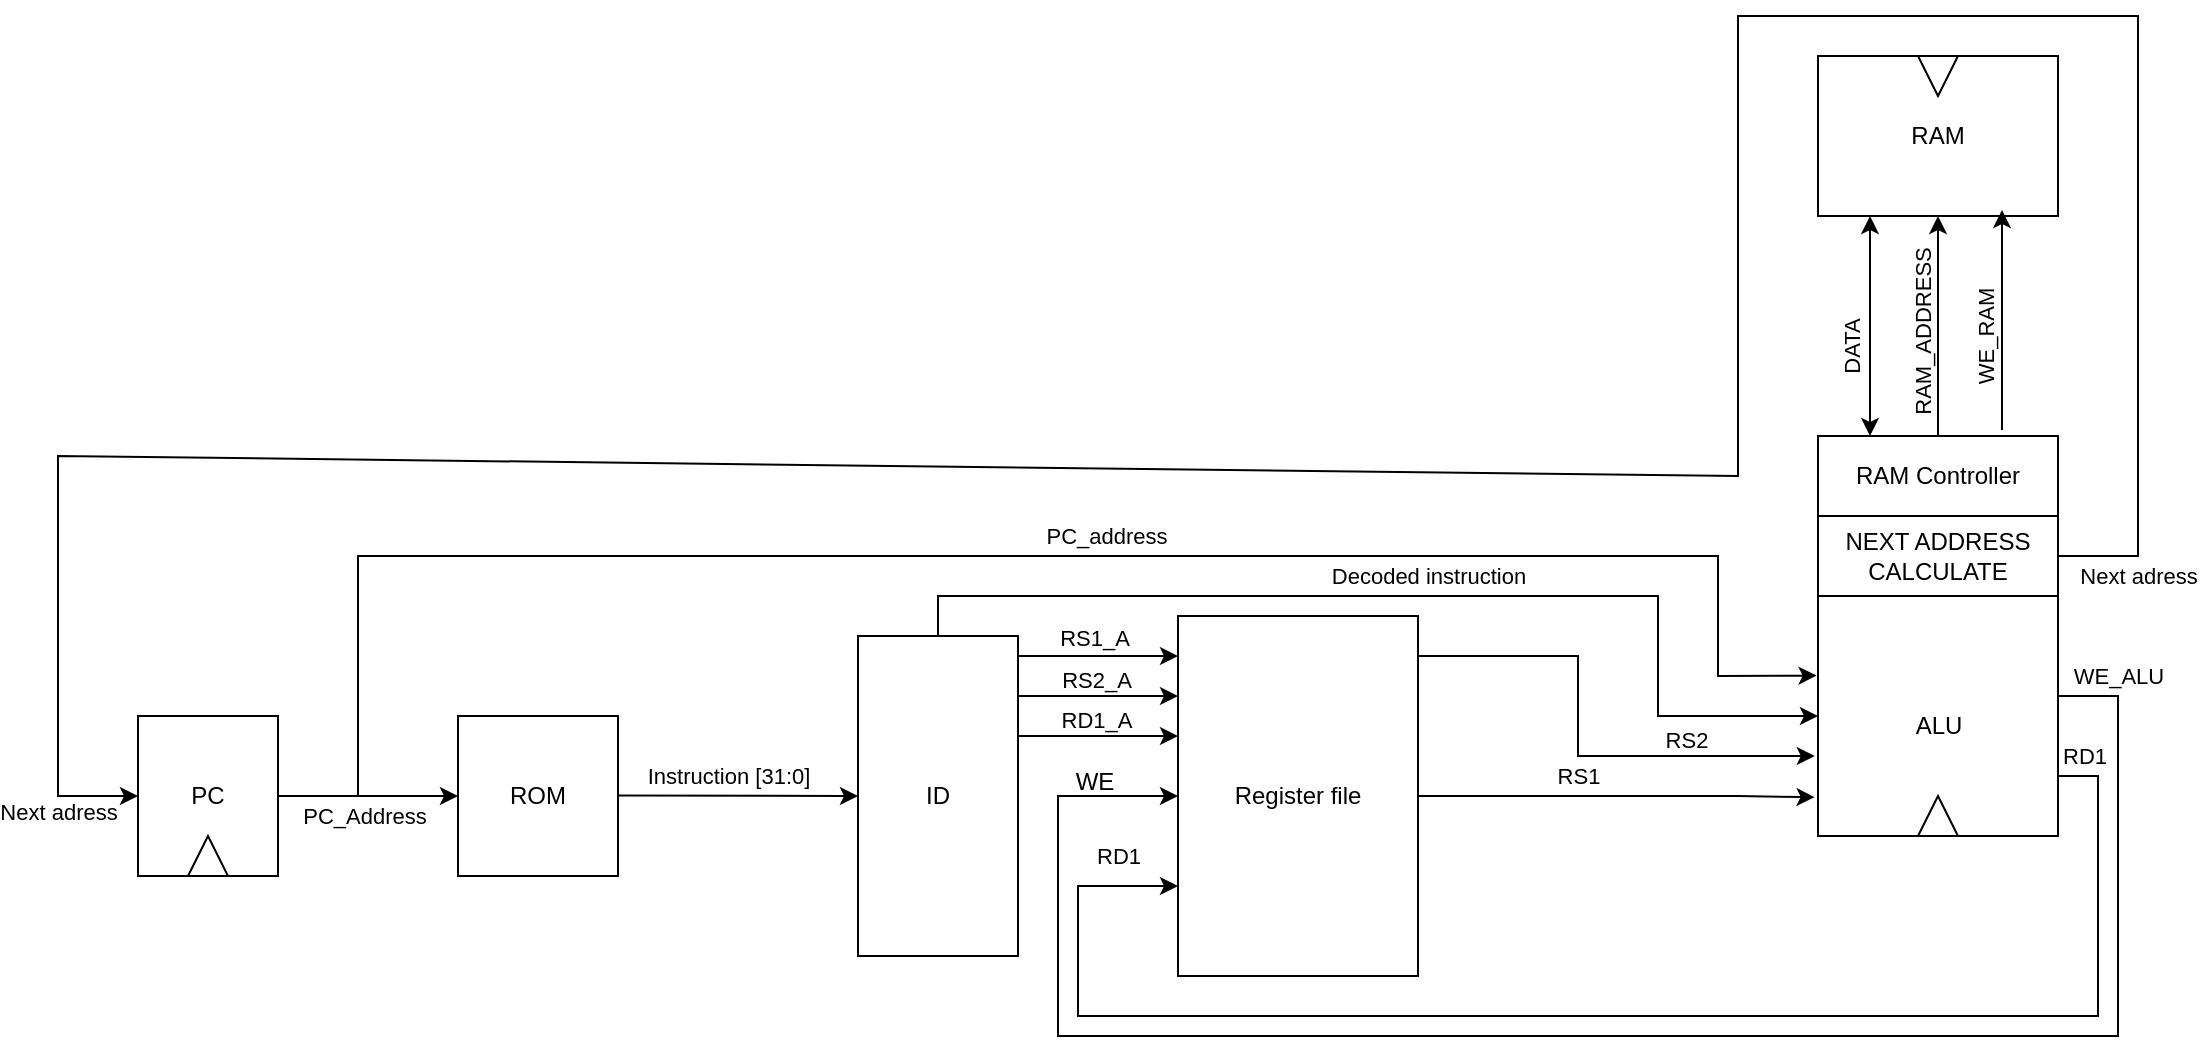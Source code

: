 <mxfile>
    <diagram name="Страница — 1" id="DPWCWUmwUdzIHu66x9n9">
        <mxGraphModel dx="998" dy="1175" grid="0" gridSize="10" guides="1" tooltips="1" connect="1" arrows="1" fold="1" page="0" pageScale="1" pageWidth="1169" pageHeight="827" background="#FFFFFF" math="0" shadow="0">
            <root>
                <mxCell id="0"/>
                <mxCell id="1" parent="0"/>
                <mxCell id="4SYehKu4-7LgS69gVi2z-3" value="ROM" style="rounded=0;whiteSpace=wrap;html=1;" parent="1" vertex="1">
                    <mxGeometry x="360" y="200" width="80" height="80" as="geometry"/>
                </mxCell>
                <mxCell id="4SYehKu4-7LgS69gVi2z-56" style="edgeStyle=orthogonalEdgeStyle;rounded=0;orthogonalLoop=1;jettySize=auto;html=1;exitX=1;exitY=0.75;exitDx=0;exitDy=0;entryX=0;entryY=0.5;entryDx=0;entryDy=0;" parent="1" edge="1">
                    <mxGeometry relative="1" as="geometry">
                        <mxPoint x="1160" y="210" as="sourcePoint"/>
                        <mxPoint x="720" y="240" as="targetPoint"/>
                        <Array as="points">
                            <mxPoint x="1160" y="190"/>
                            <mxPoint x="1190" y="190"/>
                            <mxPoint x="1190" y="360"/>
                            <mxPoint x="660" y="360"/>
                            <mxPoint x="660" y="240"/>
                        </Array>
                    </mxGeometry>
                </mxCell>
                <mxCell id="11" value="WE_ALU" style="edgeLabel;html=1;align=center;verticalAlign=middle;resizable=0;points=[];" parent="4SYehKu4-7LgS69gVi2z-56" vertex="1" connectable="0">
                    <mxGeometry x="-0.833" y="-1" relative="1" as="geometry">
                        <mxPoint x="1" y="-38" as="offset"/>
                    </mxGeometry>
                </mxCell>
                <mxCell id="8" style="edgeStyle=none;rounded=0;html=1;exitX=0.25;exitY=0;exitDx=0;exitDy=0;entryX=0;entryY=0.7;entryDx=0;entryDy=0;entryPerimeter=0;" parent="1" source="4SYehKu4-7LgS69gVi2z-4" target="4SYehKu4-7LgS69gVi2z-34" edge="1">
                    <mxGeometry relative="1" as="geometry">
                        <Array as="points">
                            <mxPoint x="600" y="160"/>
                            <mxPoint x="600" y="140"/>
                            <mxPoint x="960" y="140"/>
                            <mxPoint x="960" y="200"/>
                        </Array>
                    </mxGeometry>
                </mxCell>
                <mxCell id="9" value="Decoded instruction" style="edgeLabel;html=1;align=center;verticalAlign=middle;resizable=0;points=[];" parent="8" vertex="1" connectable="0">
                    <mxGeometry x="-0.01" y="-1" relative="1" as="geometry">
                        <mxPoint x="17" y="-11" as="offset"/>
                    </mxGeometry>
                </mxCell>
                <mxCell id="4SYehKu4-7LgS69gVi2z-4" value="ID" style="rounded=0;whiteSpace=wrap;html=1;" parent="1" vertex="1">
                    <mxGeometry x="560" y="160" width="80" height="160" as="geometry"/>
                </mxCell>
                <mxCell id="4SYehKu4-7LgS69gVi2z-5" value="" style="group;" parent="1" vertex="1" connectable="0">
                    <mxGeometry x="200" y="200" width="70" height="80" as="geometry"/>
                </mxCell>
                <mxCell id="4SYehKu4-7LgS69gVi2z-1" value="PC" style="rounded=0;whiteSpace=wrap;html=1;movable=0;resizable=0;rotatable=0;deletable=0;editable=0;locked=1;connectable=0;" parent="4SYehKu4-7LgS69gVi2z-5" vertex="1">
                    <mxGeometry width="70" height="80" as="geometry"/>
                </mxCell>
                <mxCell id="4SYehKu4-7LgS69gVi2z-6" value="" style="triangle;whiteSpace=wrap;html=1;rotation=-90;" parent="4SYehKu4-7LgS69gVi2z-5" vertex="1">
                    <mxGeometry x="25" y="60" width="20" height="20" as="geometry"/>
                </mxCell>
                <mxCell id="4SYehKu4-7LgS69gVi2z-7" value="" style="endArrow=classic;html=1;rounded=0;" parent="1" edge="1">
                    <mxGeometry width="50" height="50" relative="1" as="geometry">
                        <mxPoint x="270" y="240" as="sourcePoint"/>
                        <mxPoint x="360" y="240" as="targetPoint"/>
                    </mxGeometry>
                </mxCell>
                <mxCell id="4SYehKu4-7LgS69gVi2z-8" value="PC_Address" style="edgeLabel;html=1;align=center;verticalAlign=middle;resizable=0;points=[];" parent="4SYehKu4-7LgS69gVi2z-7" vertex="1" connectable="0">
                    <mxGeometry x="-0.27" relative="1" as="geometry">
                        <mxPoint x="10" y="10" as="offset"/>
                    </mxGeometry>
                </mxCell>
                <mxCell id="4SYehKu4-7LgS69gVi2z-9" value="" style="endArrow=classic;html=1;rounded=0;entryX=0;entryY=0.5;entryDx=0;entryDy=0;" parent="1" target="4SYehKu4-7LgS69gVi2z-4" edge="1">
                    <mxGeometry width="50" height="50" relative="1" as="geometry">
                        <mxPoint x="440" y="239.8" as="sourcePoint"/>
                        <mxPoint x="520" y="239.8" as="targetPoint"/>
                    </mxGeometry>
                </mxCell>
                <mxCell id="4SYehKu4-7LgS69gVi2z-10" value="Instruction [31:0]" style="edgeLabel;html=1;align=center;verticalAlign=middle;resizable=0;points=[];" parent="4SYehKu4-7LgS69gVi2z-9" vertex="1" connectable="0">
                    <mxGeometry x="-0.27" relative="1" as="geometry">
                        <mxPoint x="11" y="-10" as="offset"/>
                    </mxGeometry>
                </mxCell>
                <mxCell id="4SYehKu4-7LgS69gVi2z-11" value="" style="endArrow=classic;html=1;rounded=0;" parent="1" edge="1">
                    <mxGeometry width="50" height="50" relative="1" as="geometry">
                        <mxPoint x="640" y="170" as="sourcePoint"/>
                        <mxPoint x="720" y="170" as="targetPoint"/>
                    </mxGeometry>
                </mxCell>
                <mxCell id="4SYehKu4-7LgS69gVi2z-15" value="RS1_A" style="edgeLabel;html=1;align=center;verticalAlign=middle;resizable=0;points=[];" parent="4SYehKu4-7LgS69gVi2z-11" vertex="1" connectable="0">
                    <mxGeometry x="-0.85" relative="1" as="geometry">
                        <mxPoint x="32" y="-9" as="offset"/>
                    </mxGeometry>
                </mxCell>
                <mxCell id="4SYehKu4-7LgS69gVi2z-12" value="" style="endArrow=classic;html=1;rounded=0;" parent="1" edge="1">
                    <mxGeometry width="50" height="50" relative="1" as="geometry">
                        <mxPoint x="640" y="190" as="sourcePoint"/>
                        <mxPoint x="720" y="190" as="targetPoint"/>
                    </mxGeometry>
                </mxCell>
                <mxCell id="4SYehKu4-7LgS69gVi2z-16" value="RS2_A" style="edgeLabel;html=1;align=center;verticalAlign=middle;resizable=0;points=[];" parent="4SYehKu4-7LgS69gVi2z-12" vertex="1" connectable="0">
                    <mxGeometry x="0.07" relative="1" as="geometry">
                        <mxPoint x="-4" y="-8" as="offset"/>
                    </mxGeometry>
                </mxCell>
                <mxCell id="4SYehKu4-7LgS69gVi2z-13" value="" style="endArrow=classic;html=1;rounded=0;" parent="1" edge="1">
                    <mxGeometry width="50" height="50" relative="1" as="geometry">
                        <mxPoint x="640" y="210" as="sourcePoint"/>
                        <mxPoint x="720" y="210" as="targetPoint"/>
                    </mxGeometry>
                </mxCell>
                <mxCell id="4SYehKu4-7LgS69gVi2z-17" value="RD1_A" style="edgeLabel;html=1;align=center;verticalAlign=middle;resizable=0;points=[];" parent="4SYehKu4-7LgS69gVi2z-13" vertex="1" connectable="0">
                    <mxGeometry y="-2" relative="1" as="geometry">
                        <mxPoint x="-1" y="-10" as="offset"/>
                    </mxGeometry>
                </mxCell>
                <mxCell id="4SYehKu4-7LgS69gVi2z-28" style="edgeStyle=orthogonalEdgeStyle;rounded=0;orthogonalLoop=1;jettySize=auto;html=1;exitX=1;exitY=0.5;exitDx=0;exitDy=0;entryX=-0.013;entryY=0.796;entryDx=0;entryDy=0;entryPerimeter=0;" parent="1" source="4SYehKu4-7LgS69gVi2z-14" target="4SYehKu4-7LgS69gVi2z-34" edge="1">
                    <mxGeometry relative="1" as="geometry">
                        <Array as="points">
                            <mxPoint x="840" y="170"/>
                            <mxPoint x="920" y="170"/>
                            <mxPoint x="920" y="220"/>
                            <mxPoint x="1038" y="220"/>
                        </Array>
                        <mxPoint x="910" y="140" as="targetPoint"/>
                    </mxGeometry>
                </mxCell>
                <mxCell id="4SYehKu4-7LgS69gVi2z-29" value="RS2" style="edgeLabel;html=1;align=center;verticalAlign=middle;resizable=0;points=[];" parent="4SYehKu4-7LgS69gVi2z-28" vertex="1" connectable="0">
                    <mxGeometry x="0.612" relative="1" as="geometry">
                        <mxPoint x="-4" y="-8" as="offset"/>
                    </mxGeometry>
                </mxCell>
                <mxCell id="4SYehKu4-7LgS69gVi2z-30" style="edgeStyle=orthogonalEdgeStyle;rounded=0;orthogonalLoop=1;jettySize=auto;html=1;exitX=1;exitY=0.5;exitDx=0;exitDy=0;entryX=-0.014;entryY=0.903;entryDx=0;entryDy=0;entryPerimeter=0;" parent="1" source="4SYehKu4-7LgS69gVi2z-14" target="4SYehKu4-7LgS69gVi2z-34" edge="1">
                    <mxGeometry relative="1" as="geometry">
                        <mxPoint x="960" y="230" as="targetPoint"/>
                        <Array as="points">
                            <mxPoint x="1000" y="240"/>
                        </Array>
                    </mxGeometry>
                </mxCell>
                <mxCell id="4SYehKu4-7LgS69gVi2z-31" value="RS1" style="edgeLabel;html=1;align=center;verticalAlign=middle;resizable=0;points=[];" parent="4SYehKu4-7LgS69gVi2z-30" vertex="1" connectable="0">
                    <mxGeometry x="-0.207" relative="1" as="geometry">
                        <mxPoint x="1" y="-10" as="offset"/>
                    </mxGeometry>
                </mxCell>
                <mxCell id="4SYehKu4-7LgS69gVi2z-32" style="edgeStyle=orthogonalEdgeStyle;rounded=0;orthogonalLoop=1;jettySize=auto;html=1;exitX=0;exitY=0.75;exitDx=0;exitDy=0;endArrow=none;endFill=0;startArrow=classic;startFill=1;entryX=1;entryY=0.25;entryDx=0;entryDy=0;" parent="1" source="4SYehKu4-7LgS69gVi2z-14" target="4SYehKu4-7LgS69gVi2z-34" edge="1">
                    <mxGeometry relative="1" as="geometry">
                        <mxPoint x="890" y="320" as="targetPoint"/>
                        <Array as="points">
                            <mxPoint x="670" y="285"/>
                            <mxPoint x="670" y="350"/>
                            <mxPoint x="1180" y="350"/>
                            <mxPoint x="1180" y="230"/>
                            <mxPoint x="1160" y="230"/>
                        </Array>
                    </mxGeometry>
                </mxCell>
                <mxCell id="4SYehKu4-7LgS69gVi2z-33" value="RD1" style="edgeLabel;html=1;align=center;verticalAlign=middle;resizable=0;points=[];" parent="4SYehKu4-7LgS69gVi2z-32" vertex="1" connectable="0">
                    <mxGeometry x="-0.907" y="1" relative="1" as="geometry">
                        <mxPoint x="494" y="-66" as="offset"/>
                    </mxGeometry>
                </mxCell>
                <mxCell id="4SYehKu4-7LgS69gVi2z-52" value="RD1" style="edgeLabel;html=1;align=center;verticalAlign=middle;resizable=0;points=[];" parent="4SYehKu4-7LgS69gVi2z-32" vertex="1" connectable="0">
                    <mxGeometry x="-0.813" relative="1" as="geometry">
                        <mxPoint x="20" y="-48" as="offset"/>
                    </mxGeometry>
                </mxCell>
                <mxCell id="4SYehKu4-7LgS69gVi2z-14" value="Register file" style="rounded=0;whiteSpace=wrap;html=1;" parent="1" vertex="1">
                    <mxGeometry x="720" y="150" width="120" height="180" as="geometry"/>
                </mxCell>
                <mxCell id="4SYehKu4-7LgS69gVi2z-34" value="" style="rounded=0;whiteSpace=wrap;html=1;" parent="1" vertex="1">
                    <mxGeometry x="1040" y="60" width="120" height="200" as="geometry"/>
                </mxCell>
                <mxCell id="7" style="edgeStyle=none;html=1;rounded=0;exitX=1;exitY=0.5;exitDx=0;exitDy=0;" parent="1" source="4SYehKu4-7LgS69gVi2z-39" edge="1">
                    <mxGeometry relative="1" as="geometry">
                        <mxPoint x="200" y="240" as="targetPoint"/>
                        <Array as="points">
                            <mxPoint x="1200" y="120"/>
                            <mxPoint x="1200" y="-150"/>
                            <mxPoint x="1000" y="-150"/>
                            <mxPoint x="1000" y="80"/>
                            <mxPoint x="160" y="70"/>
                            <mxPoint x="160" y="240"/>
                        </Array>
                        <mxPoint x="1180" y="530" as="sourcePoint"/>
                    </mxGeometry>
                </mxCell>
                <mxCell id="10" value="Next adress" style="edgeLabel;html=1;align=center;verticalAlign=middle;resizable=0;points=[];rotation=0;" parent="7" vertex="1" connectable="0">
                    <mxGeometry x="-0.943" y="1" relative="1" as="geometry">
                        <mxPoint x="1" y="21" as="offset"/>
                    </mxGeometry>
                </mxCell>
                <mxCell id="4SYehKu4-7LgS69gVi2z-39" value="NEXT ADDRESS CALCULATE" style="rounded=0;whiteSpace=wrap;html=1;" parent="1" vertex="1">
                    <mxGeometry x="1040" y="100" width="120" height="40" as="geometry"/>
                </mxCell>
                <mxCell id="4SYehKu4-7LgS69gVi2z-57" value="WE" style="text;html=1;align=center;verticalAlign=middle;resizable=0;points=[];autosize=1;strokeColor=none;fillColor=none;" parent="1" vertex="1">
                    <mxGeometry x="658" y="218" width="40" height="30" as="geometry"/>
                </mxCell>
                <mxCell id="4SYehKu4-7LgS69gVi2z-59" value="RAM" style="rounded=0;whiteSpace=wrap;html=1;" parent="1" vertex="1">
                    <mxGeometry x="1040" y="-130" width="120" height="80" as="geometry"/>
                </mxCell>
                <mxCell id="4SYehKu4-7LgS69gVi2z-61" value="" style="endArrow=classic;html=1;rounded=0;startArrow=classic;startFill=1;" parent="1" edge="1">
                    <mxGeometry width="50" height="50" relative="1" as="geometry">
                        <mxPoint x="1066" y="60" as="sourcePoint"/>
                        <mxPoint x="1066" y="-50" as="targetPoint"/>
                    </mxGeometry>
                </mxCell>
                <mxCell id="4SYehKu4-7LgS69gVi2z-65" value="DATA" style="edgeLabel;html=1;align=center;verticalAlign=middle;resizable=0;points=[];rotation=-90;" parent="4SYehKu4-7LgS69gVi2z-61" vertex="1" connectable="0">
                    <mxGeometry x="-0.333" y="-1" relative="1" as="geometry">
                        <mxPoint x="-10" y="-8" as="offset"/>
                    </mxGeometry>
                </mxCell>
                <mxCell id="4SYehKu4-7LgS69gVi2z-62" value="" style="endArrow=classic;html=1;rounded=0;" parent="1" edge="1">
                    <mxGeometry width="50" height="50" relative="1" as="geometry">
                        <mxPoint x="1100" y="60" as="sourcePoint"/>
                        <mxPoint x="1100" y="-50" as="targetPoint"/>
                    </mxGeometry>
                </mxCell>
                <mxCell id="4SYehKu4-7LgS69gVi2z-63" value="" style="endArrow=classic;html=1;rounded=0;" parent="1" edge="1">
                    <mxGeometry width="50" height="50" relative="1" as="geometry">
                        <mxPoint x="1132" y="57" as="sourcePoint"/>
                        <mxPoint x="1132" y="-53" as="targetPoint"/>
                    </mxGeometry>
                </mxCell>
                <mxCell id="4SYehKu4-7LgS69gVi2z-67" value="WE_RAM" style="edgeLabel;html=1;align=center;verticalAlign=middle;resizable=0;points=[];rotation=-90;" parent="4SYehKu4-7LgS69gVi2z-63" vertex="1" connectable="0">
                    <mxGeometry x="-0.154" relative="1" as="geometry">
                        <mxPoint x="-8" as="offset"/>
                    </mxGeometry>
                </mxCell>
                <mxCell id="4SYehKu4-7LgS69gVi2z-64" value="" style="triangle;whiteSpace=wrap;html=1;rotation=90;" parent="1" vertex="1">
                    <mxGeometry x="1090" y="-130" width="20" height="20" as="geometry"/>
                </mxCell>
                <mxCell id="4SYehKu4-7LgS69gVi2z-66" value="RAM_ADDRESS" style="edgeLabel;html=1;align=center;verticalAlign=middle;resizable=0;points=[];rotation=-90;" parent="1" vertex="1" connectable="0">
                    <mxGeometry x="1090" y="2" as="geometry">
                        <mxPoint x="-6" y="2.0" as="offset"/>
                    </mxGeometry>
                </mxCell>
                <mxCell id="5" value="RAM Controller" style="rounded=0;whiteSpace=wrap;html=1;" parent="1" vertex="1">
                    <mxGeometry x="1040" y="60" width="120" height="40" as="geometry"/>
                </mxCell>
                <mxCell id="6" value="" style="triangle;whiteSpace=wrap;html=1;rotation=-90;" parent="1" vertex="1">
                    <mxGeometry x="1090" y="240" width="20" height="20" as="geometry"/>
                </mxCell>
                <mxCell id="12" value="Next adress" style="edgeLabel;html=1;align=center;verticalAlign=middle;resizable=0;points=[];rotation=0;" parent="1" vertex="1" connectable="0">
                    <mxGeometry x="160" y="248" as="geometry"/>
                </mxCell>
                <mxCell id="14" value="ALU" style="text;html=1;align=center;verticalAlign=middle;resizable=0;points=[];autosize=1;strokeColor=none;fillColor=none;" parent="1" vertex="1">
                    <mxGeometry x="1075" y="190" width="50" height="30" as="geometry"/>
                </mxCell>
                <mxCell id="15" value="" style="endArrow=classic;html=1;rounded=0;entryX=-0.006;entryY=0.599;entryDx=0;entryDy=0;entryPerimeter=0;" parent="1" target="4SYehKu4-7LgS69gVi2z-34" edge="1">
                    <mxGeometry width="50" height="50" relative="1" as="geometry">
                        <mxPoint x="310" y="240" as="sourcePoint"/>
                        <mxPoint x="900" y="110" as="targetPoint"/>
                        <Array as="points">
                            <mxPoint x="310" y="120"/>
                            <mxPoint x="990" y="120"/>
                            <mxPoint x="990" y="180"/>
                        </Array>
                    </mxGeometry>
                </mxCell>
                <mxCell id="16" value="PC_address" style="edgeLabel;html=1;align=center;verticalAlign=middle;resizable=0;points=[];" parent="15" vertex="1" connectable="0">
                    <mxGeometry x="0.086" y="-1" relative="1" as="geometry">
                        <mxPoint y="-11" as="offset"/>
                    </mxGeometry>
                </mxCell>
            </root>
        </mxGraphModel>
    </diagram>
</mxfile>